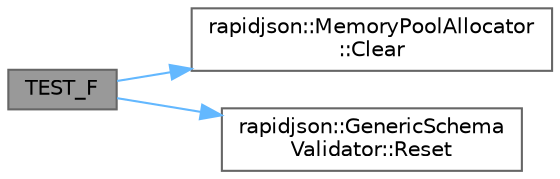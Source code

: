 digraph "TEST_F"
{
 // LATEX_PDF_SIZE
  bgcolor="transparent";
  edge [fontname=Helvetica,fontsize=10,labelfontname=Helvetica,labelfontsize=10];
  node [fontname=Helvetica,fontsize=10,shape=box,height=0.2,width=0.4];
  rankdir="LR";
  Node1 [id="Node000001",label="TEST_F",height=0.2,width=0.4,color="gray40", fillcolor="grey60", style="filled", fontcolor="black",tooltip=" "];
  Node1 -> Node2 [id="edge1_Node000001_Node000002",color="steelblue1",style="solid",tooltip=" "];
  Node2 [id="Node000002",label="rapidjson::MemoryPoolAllocator\l::Clear",height=0.2,width=0.4,color="grey40", fillcolor="white", style="filled",URL="$classrapidjson_1_1_memory_pool_allocator.html#afa5935b0dc40420085822bdb5a3f2840",tooltip="Deallocates all memory chunks, excluding the first/user one."];
  Node1 -> Node3 [id="edge2_Node000001_Node000003",color="steelblue1",style="solid",tooltip=" "];
  Node3 [id="Node000003",label="rapidjson::GenericSchema\lValidator::Reset",height=0.2,width=0.4,color="grey40", fillcolor="white", style="filled",URL="$classrapidjson_1_1_generic_schema_validator.html#afe6cd0d9088a1d4cf8100c0efc9f76fc",tooltip="Reset the internal states."];
}
